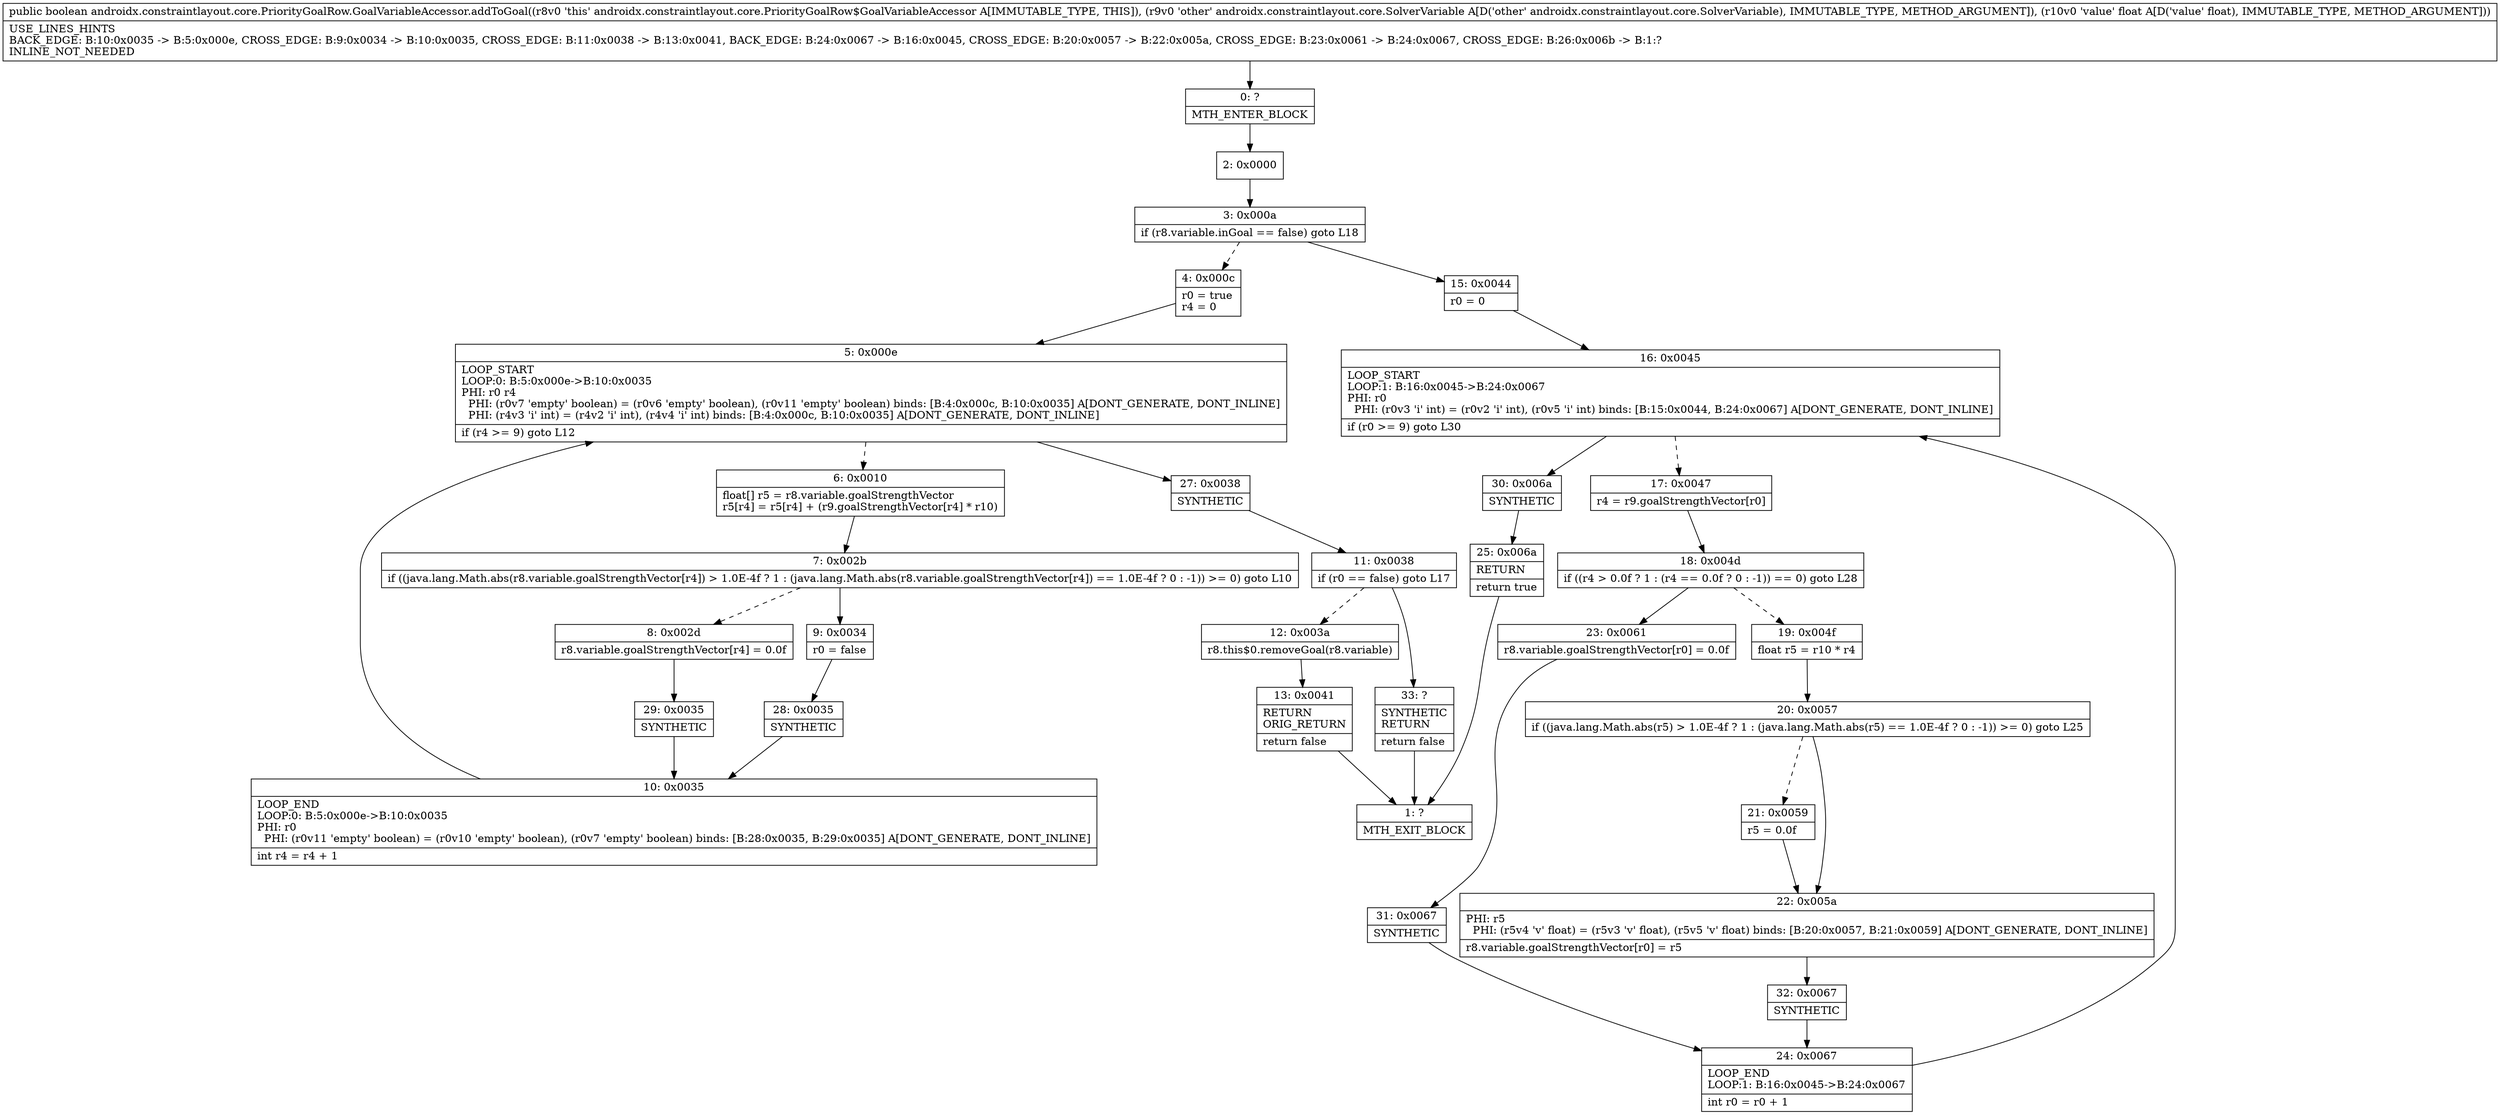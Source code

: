 digraph "CFG forandroidx.constraintlayout.core.PriorityGoalRow.GoalVariableAccessor.addToGoal(Landroidx\/constraintlayout\/core\/SolverVariable;F)Z" {
Node_0 [shape=record,label="{0\:\ ?|MTH_ENTER_BLOCK\l}"];
Node_2 [shape=record,label="{2\:\ 0x0000}"];
Node_3 [shape=record,label="{3\:\ 0x000a|if (r8.variable.inGoal == false) goto L18\l}"];
Node_4 [shape=record,label="{4\:\ 0x000c|r0 = true\lr4 = 0\l}"];
Node_5 [shape=record,label="{5\:\ 0x000e|LOOP_START\lLOOP:0: B:5:0x000e\-\>B:10:0x0035\lPHI: r0 r4 \l  PHI: (r0v7 'empty' boolean) = (r0v6 'empty' boolean), (r0v11 'empty' boolean) binds: [B:4:0x000c, B:10:0x0035] A[DONT_GENERATE, DONT_INLINE]\l  PHI: (r4v3 'i' int) = (r4v2 'i' int), (r4v4 'i' int) binds: [B:4:0x000c, B:10:0x0035] A[DONT_GENERATE, DONT_INLINE]\l|if (r4 \>= 9) goto L12\l}"];
Node_6 [shape=record,label="{6\:\ 0x0010|float[] r5 = r8.variable.goalStrengthVector\lr5[r4] = r5[r4] + (r9.goalStrengthVector[r4] * r10)\l}"];
Node_7 [shape=record,label="{7\:\ 0x002b|if ((java.lang.Math.abs(r8.variable.goalStrengthVector[r4]) \> 1.0E\-4f ? 1 : (java.lang.Math.abs(r8.variable.goalStrengthVector[r4]) == 1.0E\-4f ? 0 : \-1)) \>= 0) goto L10\l}"];
Node_8 [shape=record,label="{8\:\ 0x002d|r8.variable.goalStrengthVector[r4] = 0.0f\l}"];
Node_29 [shape=record,label="{29\:\ 0x0035|SYNTHETIC\l}"];
Node_10 [shape=record,label="{10\:\ 0x0035|LOOP_END\lLOOP:0: B:5:0x000e\-\>B:10:0x0035\lPHI: r0 \l  PHI: (r0v11 'empty' boolean) = (r0v10 'empty' boolean), (r0v7 'empty' boolean) binds: [B:28:0x0035, B:29:0x0035] A[DONT_GENERATE, DONT_INLINE]\l|int r4 = r4 + 1\l}"];
Node_9 [shape=record,label="{9\:\ 0x0034|r0 = false\l}"];
Node_28 [shape=record,label="{28\:\ 0x0035|SYNTHETIC\l}"];
Node_27 [shape=record,label="{27\:\ 0x0038|SYNTHETIC\l}"];
Node_11 [shape=record,label="{11\:\ 0x0038|if (r0 == false) goto L17\l}"];
Node_12 [shape=record,label="{12\:\ 0x003a|r8.this$0.removeGoal(r8.variable)\l}"];
Node_13 [shape=record,label="{13\:\ 0x0041|RETURN\lORIG_RETURN\l|return false\l}"];
Node_1 [shape=record,label="{1\:\ ?|MTH_EXIT_BLOCK\l}"];
Node_33 [shape=record,label="{33\:\ ?|SYNTHETIC\lRETURN\l|return false\l}"];
Node_15 [shape=record,label="{15\:\ 0x0044|r0 = 0\l}"];
Node_16 [shape=record,label="{16\:\ 0x0045|LOOP_START\lLOOP:1: B:16:0x0045\-\>B:24:0x0067\lPHI: r0 \l  PHI: (r0v3 'i' int) = (r0v2 'i' int), (r0v5 'i' int) binds: [B:15:0x0044, B:24:0x0067] A[DONT_GENERATE, DONT_INLINE]\l|if (r0 \>= 9) goto L30\l}"];
Node_17 [shape=record,label="{17\:\ 0x0047|r4 = r9.goalStrengthVector[r0]\l}"];
Node_18 [shape=record,label="{18\:\ 0x004d|if ((r4 \> 0.0f ? 1 : (r4 == 0.0f ? 0 : \-1)) == 0) goto L28\l}"];
Node_19 [shape=record,label="{19\:\ 0x004f|float r5 = r10 * r4\l}"];
Node_20 [shape=record,label="{20\:\ 0x0057|if ((java.lang.Math.abs(r5) \> 1.0E\-4f ? 1 : (java.lang.Math.abs(r5) == 1.0E\-4f ? 0 : \-1)) \>= 0) goto L25\l}"];
Node_21 [shape=record,label="{21\:\ 0x0059|r5 = 0.0f\l}"];
Node_22 [shape=record,label="{22\:\ 0x005a|PHI: r5 \l  PHI: (r5v4 'v' float) = (r5v3 'v' float), (r5v5 'v' float) binds: [B:20:0x0057, B:21:0x0059] A[DONT_GENERATE, DONT_INLINE]\l|r8.variable.goalStrengthVector[r0] = r5\l}"];
Node_32 [shape=record,label="{32\:\ 0x0067|SYNTHETIC\l}"];
Node_24 [shape=record,label="{24\:\ 0x0067|LOOP_END\lLOOP:1: B:16:0x0045\-\>B:24:0x0067\l|int r0 = r0 + 1\l}"];
Node_23 [shape=record,label="{23\:\ 0x0061|r8.variable.goalStrengthVector[r0] = 0.0f\l}"];
Node_31 [shape=record,label="{31\:\ 0x0067|SYNTHETIC\l}"];
Node_30 [shape=record,label="{30\:\ 0x006a|SYNTHETIC\l}"];
Node_25 [shape=record,label="{25\:\ 0x006a|RETURN\l|return true\l}"];
MethodNode[shape=record,label="{public boolean androidx.constraintlayout.core.PriorityGoalRow.GoalVariableAccessor.addToGoal((r8v0 'this' androidx.constraintlayout.core.PriorityGoalRow$GoalVariableAccessor A[IMMUTABLE_TYPE, THIS]), (r9v0 'other' androidx.constraintlayout.core.SolverVariable A[D('other' androidx.constraintlayout.core.SolverVariable), IMMUTABLE_TYPE, METHOD_ARGUMENT]), (r10v0 'value' float A[D('value' float), IMMUTABLE_TYPE, METHOD_ARGUMENT]))  | USE_LINES_HINTS\lBACK_EDGE: B:10:0x0035 \-\> B:5:0x000e, CROSS_EDGE: B:9:0x0034 \-\> B:10:0x0035, CROSS_EDGE: B:11:0x0038 \-\> B:13:0x0041, BACK_EDGE: B:24:0x0067 \-\> B:16:0x0045, CROSS_EDGE: B:20:0x0057 \-\> B:22:0x005a, CROSS_EDGE: B:23:0x0061 \-\> B:24:0x0067, CROSS_EDGE: B:26:0x006b \-\> B:1:?\lINLINE_NOT_NEEDED\l}"];
MethodNode -> Node_0;Node_0 -> Node_2;
Node_2 -> Node_3;
Node_3 -> Node_4[style=dashed];
Node_3 -> Node_15;
Node_4 -> Node_5;
Node_5 -> Node_6[style=dashed];
Node_5 -> Node_27;
Node_6 -> Node_7;
Node_7 -> Node_8[style=dashed];
Node_7 -> Node_9;
Node_8 -> Node_29;
Node_29 -> Node_10;
Node_10 -> Node_5;
Node_9 -> Node_28;
Node_28 -> Node_10;
Node_27 -> Node_11;
Node_11 -> Node_12[style=dashed];
Node_11 -> Node_33;
Node_12 -> Node_13;
Node_13 -> Node_1;
Node_33 -> Node_1;
Node_15 -> Node_16;
Node_16 -> Node_17[style=dashed];
Node_16 -> Node_30;
Node_17 -> Node_18;
Node_18 -> Node_19[style=dashed];
Node_18 -> Node_23;
Node_19 -> Node_20;
Node_20 -> Node_21[style=dashed];
Node_20 -> Node_22;
Node_21 -> Node_22;
Node_22 -> Node_32;
Node_32 -> Node_24;
Node_24 -> Node_16;
Node_23 -> Node_31;
Node_31 -> Node_24;
Node_30 -> Node_25;
Node_25 -> Node_1;
}

